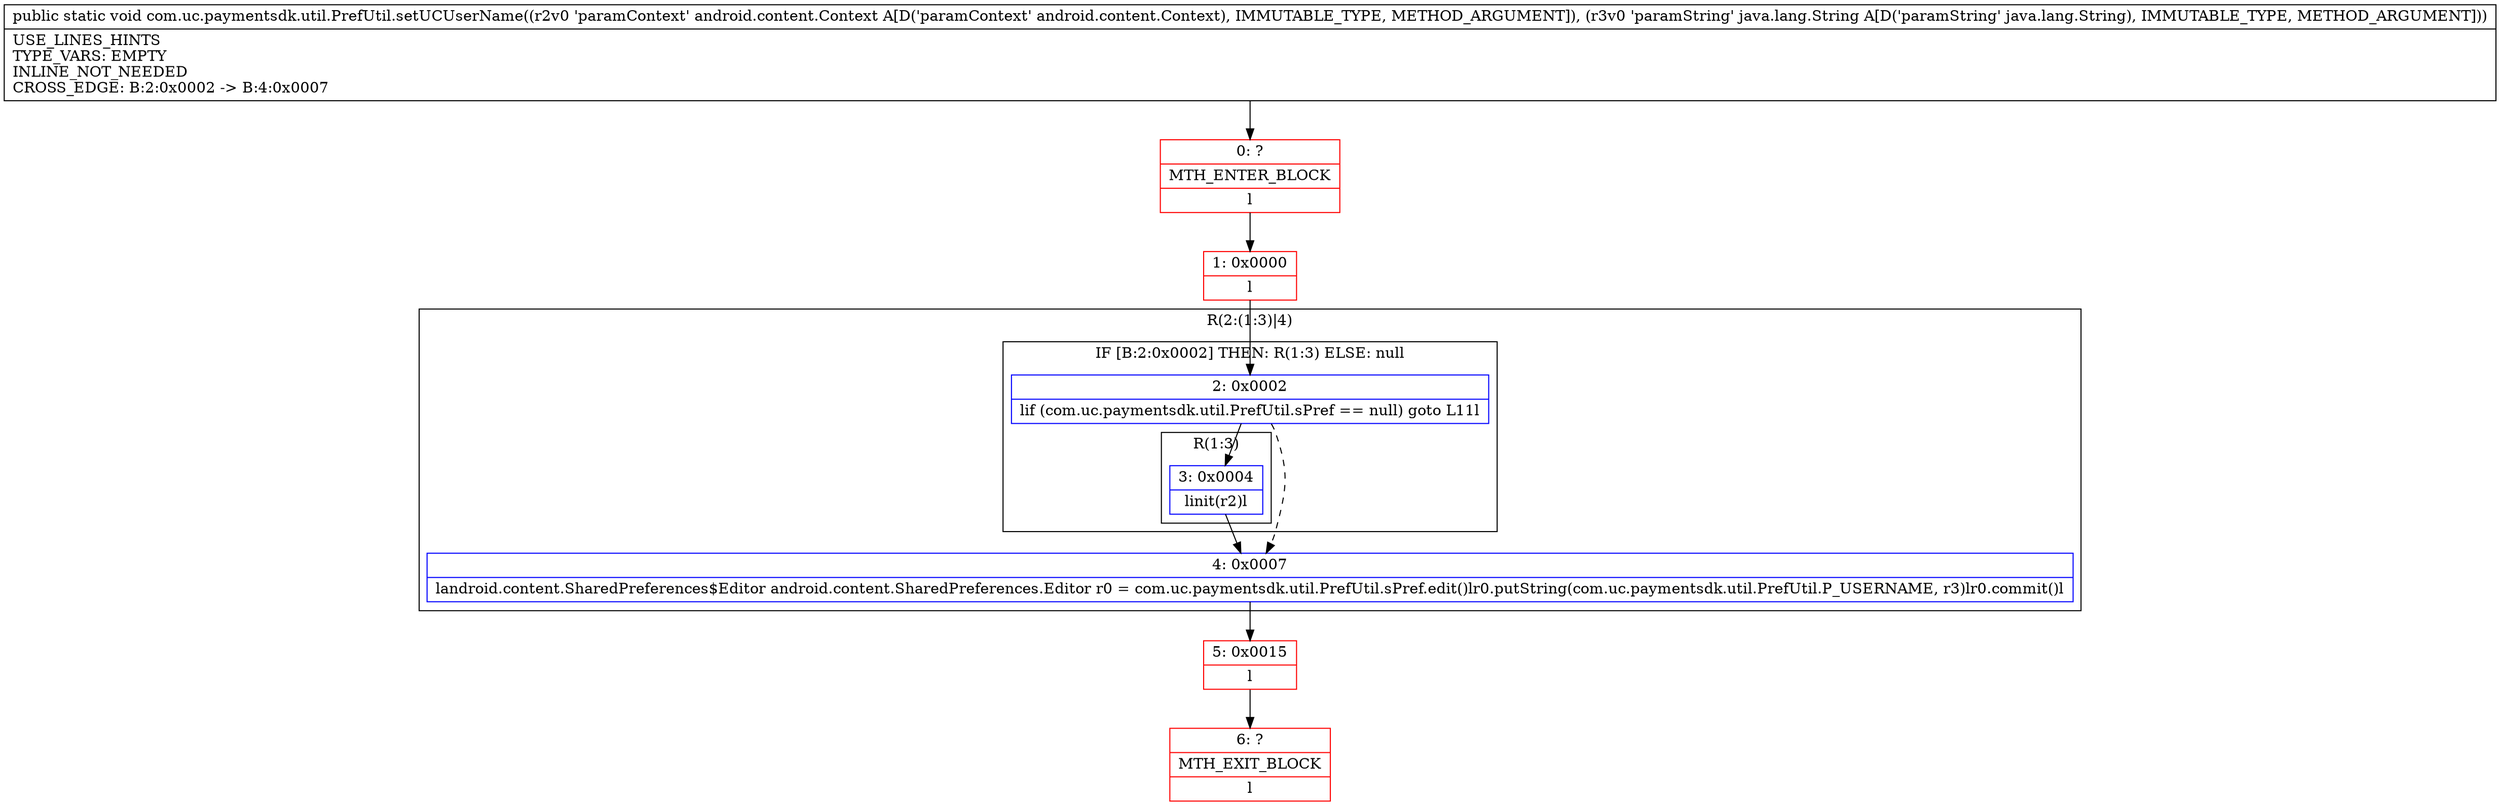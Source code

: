 digraph "CFG forcom.uc.paymentsdk.util.PrefUtil.setUCUserName(Landroid\/content\/Context;Ljava\/lang\/String;)V" {
subgraph cluster_Region_1950456374 {
label = "R(2:(1:3)|4)";
node [shape=record,color=blue];
subgraph cluster_IfRegion_1764646291 {
label = "IF [B:2:0x0002] THEN: R(1:3) ELSE: null";
node [shape=record,color=blue];
Node_2 [shape=record,label="{2\:\ 0x0002|lif (com.uc.paymentsdk.util.PrefUtil.sPref == null) goto L11l}"];
subgraph cluster_Region_820309178 {
label = "R(1:3)";
node [shape=record,color=blue];
Node_3 [shape=record,label="{3\:\ 0x0004|linit(r2)l}"];
}
}
Node_4 [shape=record,label="{4\:\ 0x0007|landroid.content.SharedPreferences$Editor android.content.SharedPreferences.Editor r0 = com.uc.paymentsdk.util.PrefUtil.sPref.edit()lr0.putString(com.uc.paymentsdk.util.PrefUtil.P_USERNAME, r3)lr0.commit()l}"];
}
Node_0 [shape=record,color=red,label="{0\:\ ?|MTH_ENTER_BLOCK\l|l}"];
Node_1 [shape=record,color=red,label="{1\:\ 0x0000|l}"];
Node_5 [shape=record,color=red,label="{5\:\ 0x0015|l}"];
Node_6 [shape=record,color=red,label="{6\:\ ?|MTH_EXIT_BLOCK\l|l}"];
MethodNode[shape=record,label="{public static void com.uc.paymentsdk.util.PrefUtil.setUCUserName((r2v0 'paramContext' android.content.Context A[D('paramContext' android.content.Context), IMMUTABLE_TYPE, METHOD_ARGUMENT]), (r3v0 'paramString' java.lang.String A[D('paramString' java.lang.String), IMMUTABLE_TYPE, METHOD_ARGUMENT]))  | USE_LINES_HINTS\lTYPE_VARS: EMPTY\lINLINE_NOT_NEEDED\lCROSS_EDGE: B:2:0x0002 \-\> B:4:0x0007\l}"];
MethodNode -> Node_0;
Node_2 -> Node_3;
Node_2 -> Node_4[style=dashed];
Node_3 -> Node_4;
Node_4 -> Node_5;
Node_0 -> Node_1;
Node_1 -> Node_2;
Node_5 -> Node_6;
}

